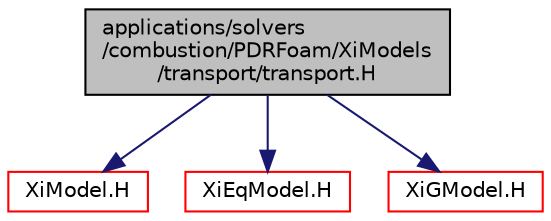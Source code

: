 digraph "applications/solvers/combustion/PDRFoam/XiModels/transport/transport.H"
{
  bgcolor="transparent";
  edge [fontname="Helvetica",fontsize="10",labelfontname="Helvetica",labelfontsize="10"];
  node [fontname="Helvetica",fontsize="10",shape=record];
  Node1 [label="applications/solvers\l/combustion/PDRFoam/XiModels\l/transport/transport.H",height=0.2,width=0.4,color="black", fillcolor="grey75", style="filled", fontcolor="black"];
  Node1 -> Node2 [color="midnightblue",fontsize="10",style="solid",fontname="Helvetica"];
  Node2 [label="XiModel.H",height=0.2,width=0.4,color="red",URL="$a03233.html"];
  Node1 -> Node3 [color="midnightblue",fontsize="10",style="solid",fontname="Helvetica"];
  Node3 [label="XiEqModel.H",height=0.2,width=0.4,color="red",URL="$a03223.html"];
  Node1 -> Node4 [color="midnightblue",fontsize="10",style="solid",fontname="Helvetica"];
  Node4 [label="XiGModel.H",height=0.2,width=0.4,color="red",URL="$a03230.html"];
}

